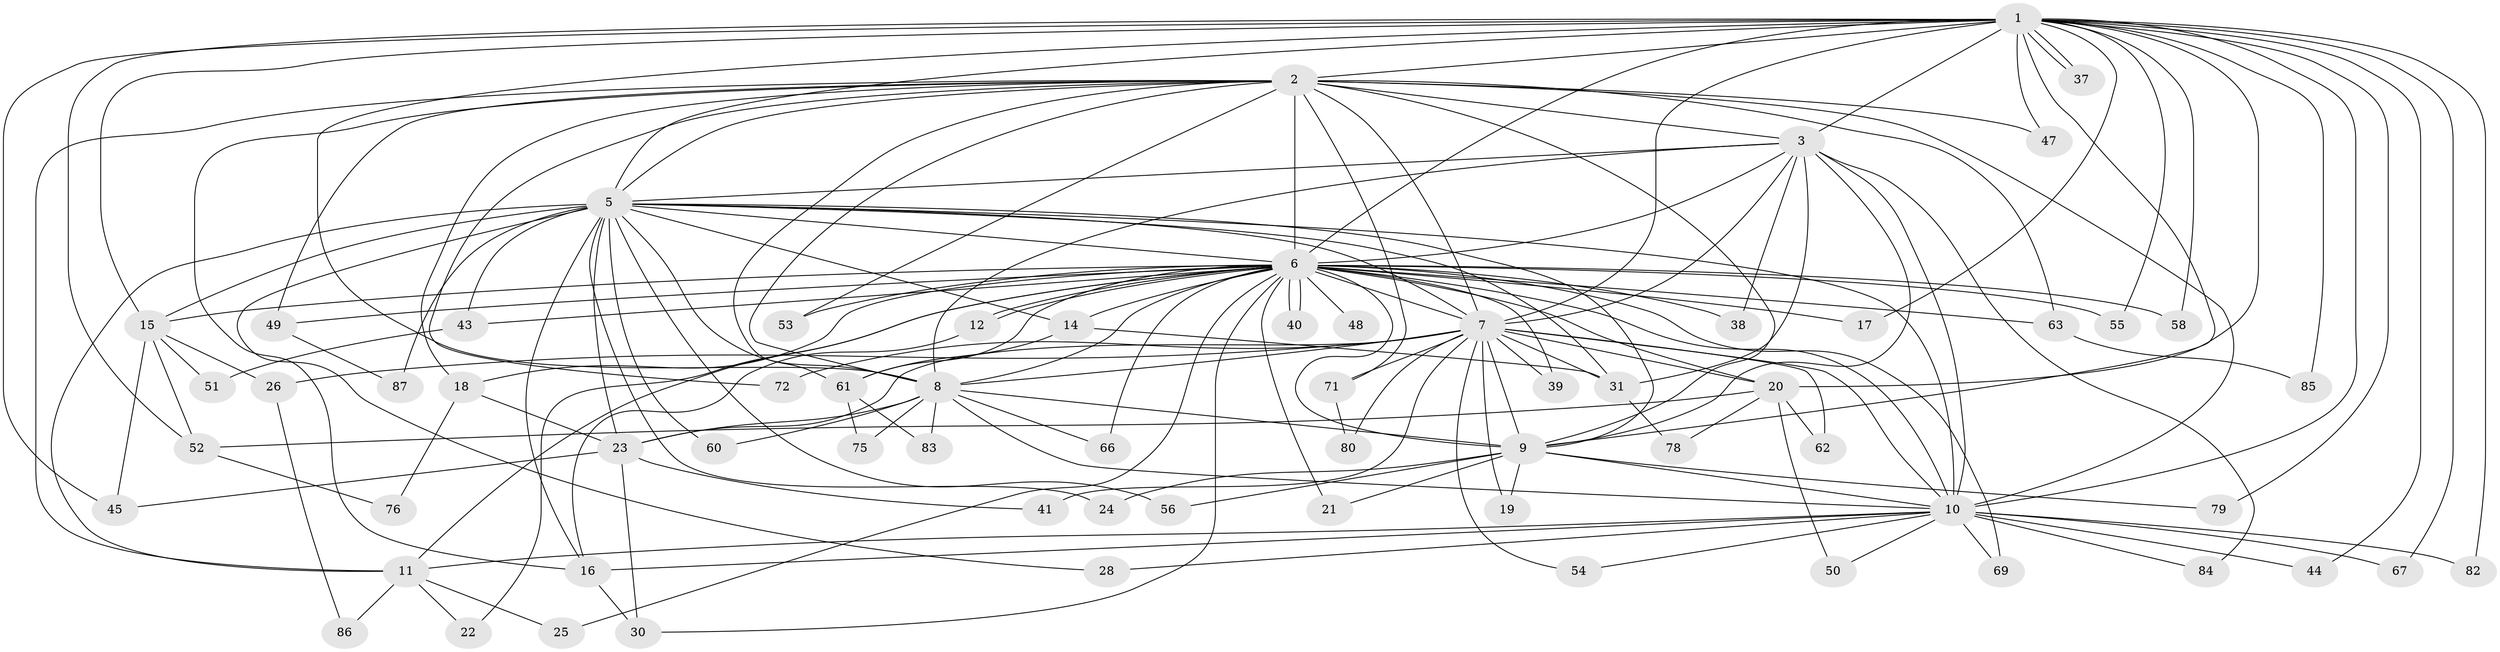 // Generated by graph-tools (version 1.1) at 2025/51/02/27/25 19:51:45]
// undirected, 66 vertices, 163 edges
graph export_dot {
graph [start="1"]
  node [color=gray90,style=filled];
  1 [super="+4"];
  2 [super="+57"];
  3 [super="+42"];
  5 [super="+70"];
  6 [super="+29"];
  7 [super="+27"];
  8 [super="+64"];
  9 [super="+74"];
  10 [super="+13"];
  11 [super="+36"];
  12;
  14;
  15 [super="+35"];
  16 [super="+33"];
  17;
  18;
  19;
  20 [super="+46"];
  21;
  22;
  23 [super="+34"];
  24;
  25;
  26;
  28;
  30 [super="+81"];
  31 [super="+32"];
  37;
  38;
  39;
  40 [super="+73"];
  41;
  43;
  44;
  45 [super="+59"];
  47;
  48;
  49;
  50;
  51;
  52 [super="+68"];
  53;
  54;
  55;
  56;
  58;
  60;
  61 [super="+65"];
  62;
  63 [super="+77"];
  66;
  67;
  69;
  71;
  72;
  75;
  76;
  78;
  79;
  80;
  82;
  83;
  84;
  85;
  86;
  87;
  1 -- 2 [weight=2];
  1 -- 3 [weight=2];
  1 -- 5 [weight=2];
  1 -- 6 [weight=2];
  1 -- 7 [weight=2];
  1 -- 8 [weight=2];
  1 -- 9 [weight=2];
  1 -- 10 [weight=2];
  1 -- 37;
  1 -- 37;
  1 -- 45;
  1 -- 58;
  1 -- 67;
  1 -- 79;
  1 -- 15;
  1 -- 17;
  1 -- 82;
  1 -- 20 [weight=2];
  1 -- 85;
  1 -- 44;
  1 -- 47;
  1 -- 52;
  1 -- 55;
  2 -- 3;
  2 -- 5;
  2 -- 6;
  2 -- 7;
  2 -- 8;
  2 -- 9;
  2 -- 10;
  2 -- 11 [weight=2];
  2 -- 18;
  2 -- 47;
  2 -- 49;
  2 -- 53;
  2 -- 63 [weight=2];
  2 -- 71;
  2 -- 72;
  2 -- 61;
  2 -- 16;
  3 -- 5;
  3 -- 6;
  3 -- 7;
  3 -- 8;
  3 -- 9;
  3 -- 10;
  3 -- 38;
  3 -- 84;
  3 -- 31;
  5 -- 6;
  5 -- 7;
  5 -- 8;
  5 -- 9;
  5 -- 10;
  5 -- 14;
  5 -- 15;
  5 -- 23;
  5 -- 24;
  5 -- 28;
  5 -- 31;
  5 -- 43;
  5 -- 56;
  5 -- 60;
  5 -- 87;
  5 -- 16;
  5 -- 11;
  6 -- 7;
  6 -- 8;
  6 -- 9 [weight=2];
  6 -- 10;
  6 -- 11;
  6 -- 12;
  6 -- 12;
  6 -- 14;
  6 -- 17;
  6 -- 18;
  6 -- 21;
  6 -- 22;
  6 -- 25;
  6 -- 30;
  6 -- 38;
  6 -- 39;
  6 -- 40 [weight=2];
  6 -- 40;
  6 -- 43;
  6 -- 49;
  6 -- 53;
  6 -- 55;
  6 -- 61;
  6 -- 66;
  6 -- 69;
  6 -- 48;
  6 -- 20;
  6 -- 58;
  6 -- 63;
  6 -- 15;
  7 -- 8;
  7 -- 9;
  7 -- 10 [weight=2];
  7 -- 19;
  7 -- 20;
  7 -- 23;
  7 -- 26;
  7 -- 39;
  7 -- 41;
  7 -- 54;
  7 -- 62;
  7 -- 71;
  7 -- 72;
  7 -- 80;
  7 -- 31;
  8 -- 9;
  8 -- 10;
  8 -- 60;
  8 -- 66;
  8 -- 75;
  8 -- 83;
  8 -- 23;
  9 -- 10;
  9 -- 19;
  9 -- 21;
  9 -- 24;
  9 -- 56;
  9 -- 79;
  10 -- 16;
  10 -- 28;
  10 -- 44;
  10 -- 50;
  10 -- 54;
  10 -- 67;
  10 -- 69;
  10 -- 82;
  10 -- 84;
  10 -- 11;
  11 -- 22;
  11 -- 25;
  11 -- 86;
  12 -- 16;
  14 -- 31;
  14 -- 61;
  15 -- 26;
  15 -- 51;
  15 -- 52;
  15 -- 45;
  16 -- 30;
  18 -- 76;
  18 -- 23;
  20 -- 50;
  20 -- 62;
  20 -- 78;
  20 -- 52;
  23 -- 45;
  23 -- 41;
  23 -- 30;
  26 -- 86;
  31 -- 78;
  43 -- 51;
  49 -- 87;
  52 -- 76;
  61 -- 75;
  61 -- 83;
  63 -- 85;
  71 -- 80;
}
